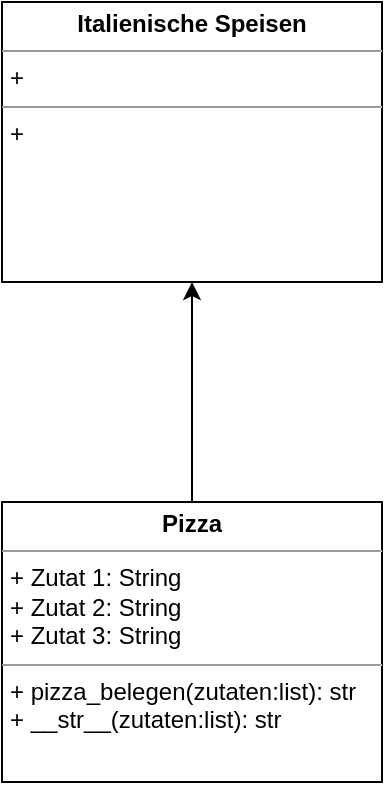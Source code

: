 <mxfile version="21.6.8" type="device">
  <diagram name="Page-1" id="c4acf3e9-155e-7222-9cf6-157b1a14988f">
    <mxGraphModel dx="989" dy="1682" grid="1" gridSize="10" guides="1" tooltips="1" connect="1" arrows="1" fold="1" page="1" pageScale="1" pageWidth="850" pageHeight="1100" background="none" math="0" shadow="0">
      <root>
        <mxCell id="0" />
        <mxCell id="1" parent="0" />
        <mxCell id="JRZHteOiagbsRlgMSXeB-2" style="edgeStyle=orthogonalEdgeStyle;rounded=0;orthogonalLoop=1;jettySize=auto;html=1;entryX=0.5;entryY=1;entryDx=0;entryDy=0;" edge="1" parent="1" source="5d2195bd80daf111-18" target="JRZHteOiagbsRlgMSXeB-1">
          <mxGeometry relative="1" as="geometry" />
        </mxCell>
        <mxCell id="5d2195bd80daf111-18" value="&lt;p style=&quot;margin:0px;margin-top:4px;text-align:center;&quot;&gt;&lt;b&gt;Pizza&lt;/b&gt;&lt;/p&gt;&lt;hr size=&quot;1&quot;&gt;&lt;p style=&quot;margin:0px;margin-left:4px;&quot;&gt;+ Zutat 1: String&lt;br&gt;+ Zutat 2: String&lt;/p&gt;&lt;p style=&quot;margin:0px;margin-left:4px;&quot;&gt;+ Zutat 3: String&lt;/p&gt;&lt;hr size=&quot;1&quot;&gt;&lt;p style=&quot;margin:0px;margin-left:4px;&quot;&gt;+ pizza_belegen(zutaten:list): str&lt;br&gt;+ __str__(zutaten:list): str&amp;nbsp;&lt;/p&gt;" style="verticalAlign=top;align=left;overflow=fill;fontSize=12;fontFamily=Helvetica;html=1;rounded=0;shadow=0;comic=0;labelBackgroundColor=none;strokeWidth=1" parent="1" vertex="1">
          <mxGeometry x="320" y="210" width="190" height="140" as="geometry" />
        </mxCell>
        <mxCell id="JRZHteOiagbsRlgMSXeB-1" value="&lt;p style=&quot;margin:0px;margin-top:4px;text-align:center;&quot;&gt;&lt;b&gt;Italienische Speisen&lt;/b&gt;&lt;/p&gt;&lt;hr size=&quot;1&quot;&gt;&lt;p style=&quot;margin:0px;margin-left:4px;&quot;&gt;+&amp;nbsp;&lt;/p&gt;&lt;hr size=&quot;1&quot;&gt;&lt;p style=&quot;margin:0px;margin-left:4px;&quot;&gt;+&amp;nbsp;&lt;/p&gt;" style="verticalAlign=top;align=left;overflow=fill;fontSize=12;fontFamily=Helvetica;html=1;rounded=0;shadow=0;comic=0;labelBackgroundColor=none;strokeWidth=1" vertex="1" parent="1">
          <mxGeometry x="320" y="-40" width="190" height="140" as="geometry" />
        </mxCell>
      </root>
    </mxGraphModel>
  </diagram>
</mxfile>
